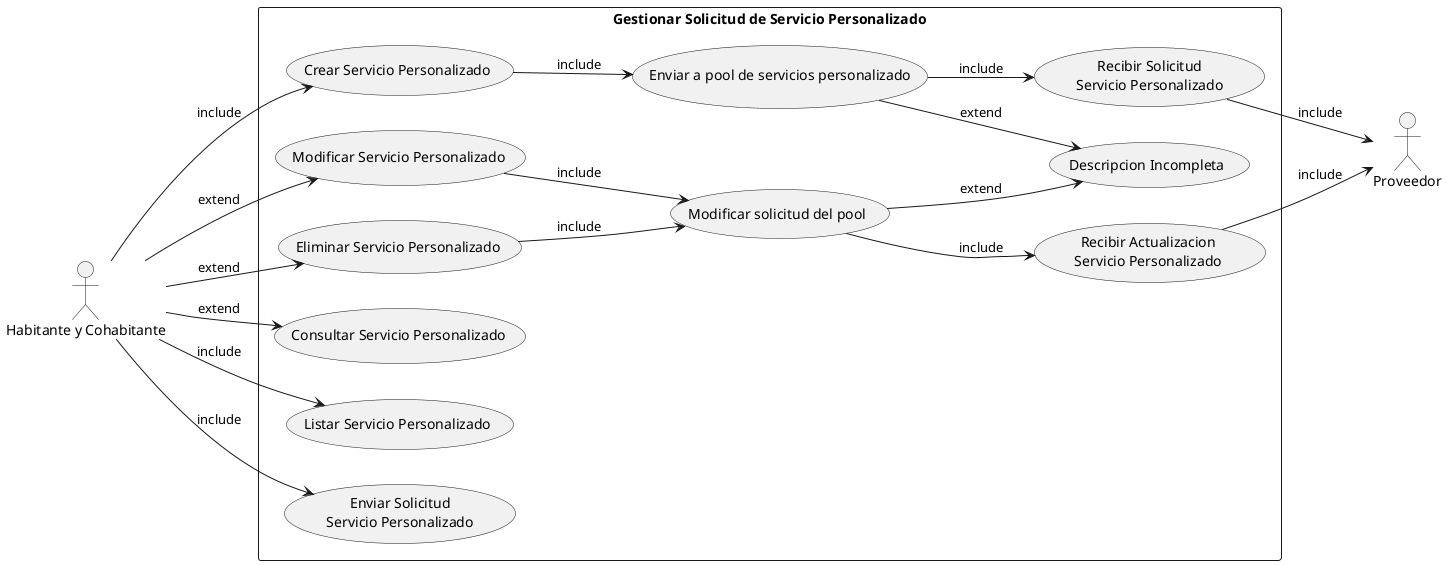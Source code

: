 @startuml
left to right direction
actor "Habitante y Cohabitante" as Habitante
actor "Proveedor"

rectangle "Gestionar Solicitud de Servicio Personalizado" {
    usecase "Crear Servicio Personalizado" as cu1
    usecase "Modificar Servicio Personalizado" as cu2
    usecase "Eliminar Servicio Personalizado" as cu3
    usecase "Consultar Servicio Personalizado" as cu4
    usecase "Listar Servicio Personalizado" as cu5
    usecase "Enviar Solicitud\nServicio Personalizado" as cu6 
    usecase "Recibir Solicitud\nServicio Personalizado" as cu7
    usecase "Recibir Actualizacion\nServicio Personalizado" as cu10
    
    usecase "Enviar a pool de servicios personalizado" as cu8
    usecase "Modificar solicitud del pool" as cu9

    usecase "Descripcion Incompleta" as cu11
}

Habitante --> cu1 : include
Habitante --> cu2 : extend
Habitante --> cu3 : extend
Habitante --> cu4 : extend
Habitante --> cu5 : include
Habitante --> cu6 : include
cu7 --> Proveedor : include
cu8 --> cu7 : include
cu10 --> Proveedor : include


cu1 --> cu8 : include
cu2 --> cu9 : include
cu3 --> cu9 : include
cu9 --> cu10 : include

cu8 --> cu11 : extend
cu9 --> cu11 : extend

@enduml
